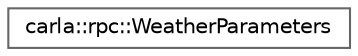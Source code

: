 digraph "类继承关系图"
{
 // INTERACTIVE_SVG=YES
 // LATEX_PDF_SIZE
  bgcolor="transparent";
  edge [fontname=Helvetica,fontsize=10,labelfontname=Helvetica,labelfontsize=10];
  node [fontname=Helvetica,fontsize=10,shape=box,height=0.2,width=0.4];
  rankdir="LR";
  Node0 [id="Node000000",label="carla::rpc::WeatherParameters",height=0.2,width=0.4,color="grey40", fillcolor="white", style="filled",URL="$db/ddb/classcarla_1_1rpc_1_1WeatherParameters.html",tooltip=" "];
}
